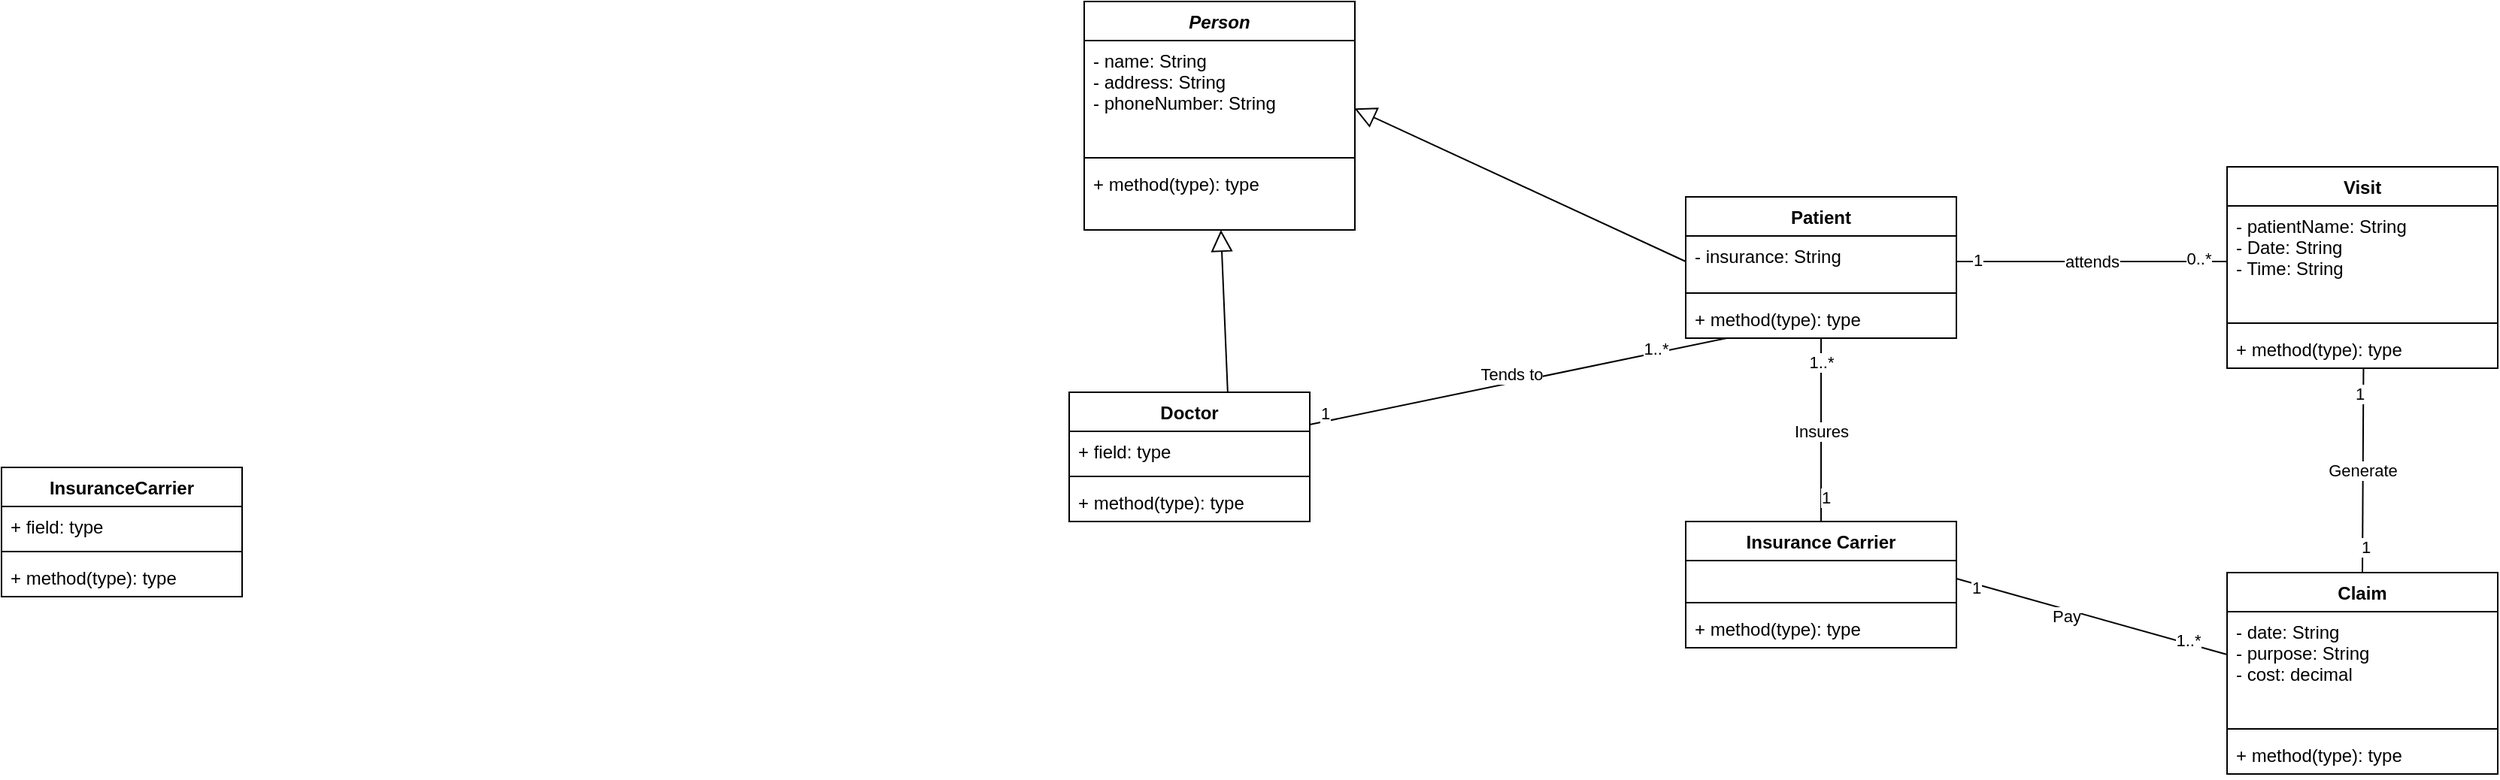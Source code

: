 <mxfile version="15.5.2" type="github">
  <diagram id="jbz8SORh-T-von_d11T7" name="Page-1">
    <mxGraphModel dx="2048" dy="575" grid="1" gridSize="10" guides="1" tooltips="1" connect="1" arrows="1" fold="1" page="1" pageScale="1" pageWidth="827" pageHeight="1169" math="0" shadow="0">
      <root>
        <mxCell id="0" />
        <mxCell id="1" parent="0" />
        <mxCell id="KOv9rOjFbUxxILJx4ASo-1" value="Patient" style="swimlane;fontStyle=1;align=center;verticalAlign=top;childLayout=stackLayout;horizontal=1;startSize=26;horizontalStack=0;resizeParent=1;resizeParentMax=0;resizeLast=0;collapsible=1;marginBottom=0;" vertex="1" parent="1">
          <mxGeometry x="1010" y="130" width="180" height="94" as="geometry" />
        </mxCell>
        <mxCell id="KOv9rOjFbUxxILJx4ASo-2" value="- insurance: String &#xa;" style="text;strokeColor=none;fillColor=none;align=left;verticalAlign=top;spacingLeft=4;spacingRight=4;overflow=hidden;rotatable=0;points=[[0,0.5],[1,0.5]];portConstraint=eastwest;" vertex="1" parent="KOv9rOjFbUxxILJx4ASo-1">
          <mxGeometry y="26" width="180" height="34" as="geometry" />
        </mxCell>
        <mxCell id="KOv9rOjFbUxxILJx4ASo-3" value="" style="line;strokeWidth=1;fillColor=none;align=left;verticalAlign=middle;spacingTop=-1;spacingLeft=3;spacingRight=3;rotatable=0;labelPosition=right;points=[];portConstraint=eastwest;" vertex="1" parent="KOv9rOjFbUxxILJx4ASo-1">
          <mxGeometry y="60" width="180" height="8" as="geometry" />
        </mxCell>
        <mxCell id="KOv9rOjFbUxxILJx4ASo-4" value="+ method(type): type" style="text;strokeColor=none;fillColor=none;align=left;verticalAlign=top;spacingLeft=4;spacingRight=4;overflow=hidden;rotatable=0;points=[[0,0.5],[1,0.5]];portConstraint=eastwest;" vertex="1" parent="KOv9rOjFbUxxILJx4ASo-1">
          <mxGeometry y="68" width="180" height="26" as="geometry" />
        </mxCell>
        <mxCell id="KOv9rOjFbUxxILJx4ASo-5" value="InsuranceCarrier" style="swimlane;fontStyle=1;align=center;verticalAlign=top;childLayout=stackLayout;horizontal=1;startSize=26;horizontalStack=0;resizeParent=1;resizeParentMax=0;resizeLast=0;collapsible=1;marginBottom=0;" vertex="1" parent="1">
          <mxGeometry x="-110" y="310" width="160" height="86" as="geometry" />
        </mxCell>
        <mxCell id="KOv9rOjFbUxxILJx4ASo-6" value="+ field: type" style="text;strokeColor=none;fillColor=none;align=left;verticalAlign=top;spacingLeft=4;spacingRight=4;overflow=hidden;rotatable=0;points=[[0,0.5],[1,0.5]];portConstraint=eastwest;" vertex="1" parent="KOv9rOjFbUxxILJx4ASo-5">
          <mxGeometry y="26" width="160" height="26" as="geometry" />
        </mxCell>
        <mxCell id="KOv9rOjFbUxxILJx4ASo-7" value="" style="line;strokeWidth=1;fillColor=none;align=left;verticalAlign=middle;spacingTop=-1;spacingLeft=3;spacingRight=3;rotatable=0;labelPosition=right;points=[];portConstraint=eastwest;" vertex="1" parent="KOv9rOjFbUxxILJx4ASo-5">
          <mxGeometry y="52" width="160" height="8" as="geometry" />
        </mxCell>
        <mxCell id="KOv9rOjFbUxxILJx4ASo-8" value="+ method(type): type" style="text;strokeColor=none;fillColor=none;align=left;verticalAlign=top;spacingLeft=4;spacingRight=4;overflow=hidden;rotatable=0;points=[[0,0.5],[1,0.5]];portConstraint=eastwest;" vertex="1" parent="KOv9rOjFbUxxILJx4ASo-5">
          <mxGeometry y="60" width="160" height="26" as="geometry" />
        </mxCell>
        <mxCell id="KOv9rOjFbUxxILJx4ASo-17" value="Doctor" style="swimlane;fontStyle=1;align=center;verticalAlign=top;childLayout=stackLayout;horizontal=1;startSize=26;horizontalStack=0;resizeParent=1;resizeParentMax=0;resizeLast=0;collapsible=1;marginBottom=0;" vertex="1" parent="1">
          <mxGeometry x="600" y="260" width="160" height="86" as="geometry" />
        </mxCell>
        <mxCell id="KOv9rOjFbUxxILJx4ASo-18" value="+ field: type" style="text;strokeColor=none;fillColor=none;align=left;verticalAlign=top;spacingLeft=4;spacingRight=4;overflow=hidden;rotatable=0;points=[[0,0.5],[1,0.5]];portConstraint=eastwest;" vertex="1" parent="KOv9rOjFbUxxILJx4ASo-17">
          <mxGeometry y="26" width="160" height="26" as="geometry" />
        </mxCell>
        <mxCell id="KOv9rOjFbUxxILJx4ASo-19" value="" style="line;strokeWidth=1;fillColor=none;align=left;verticalAlign=middle;spacingTop=-1;spacingLeft=3;spacingRight=3;rotatable=0;labelPosition=right;points=[];portConstraint=eastwest;" vertex="1" parent="KOv9rOjFbUxxILJx4ASo-17">
          <mxGeometry y="52" width="160" height="8" as="geometry" />
        </mxCell>
        <mxCell id="KOv9rOjFbUxxILJx4ASo-20" value="+ method(type): type" style="text;strokeColor=none;fillColor=none;align=left;verticalAlign=top;spacingLeft=4;spacingRight=4;overflow=hidden;rotatable=0;points=[[0,0.5],[1,0.5]];portConstraint=eastwest;" vertex="1" parent="KOv9rOjFbUxxILJx4ASo-17">
          <mxGeometry y="60" width="160" height="26" as="geometry" />
        </mxCell>
        <mxCell id="KOv9rOjFbUxxILJx4ASo-24" value="Person" style="swimlane;fontStyle=3;align=center;verticalAlign=top;childLayout=stackLayout;horizontal=1;startSize=26;horizontalStack=0;resizeParent=1;resizeParentMax=0;resizeLast=0;collapsible=1;marginBottom=0;" vertex="1" parent="1">
          <mxGeometry x="610" width="180" height="152" as="geometry" />
        </mxCell>
        <mxCell id="KOv9rOjFbUxxILJx4ASo-25" value="- name: String&#xa;- address: String&#xa;- phoneNumber: String&#xa;" style="text;strokeColor=none;fillColor=none;align=left;verticalAlign=top;spacingLeft=4;spacingRight=4;overflow=hidden;rotatable=0;points=[[0,0.5],[1,0.5]];portConstraint=eastwest;" vertex="1" parent="KOv9rOjFbUxxILJx4ASo-24">
          <mxGeometry y="26" width="180" height="74" as="geometry" />
        </mxCell>
        <mxCell id="KOv9rOjFbUxxILJx4ASo-26" value="" style="line;strokeWidth=1;fillColor=none;align=left;verticalAlign=middle;spacingTop=-1;spacingLeft=3;spacingRight=3;rotatable=0;labelPosition=right;points=[];portConstraint=eastwest;" vertex="1" parent="KOv9rOjFbUxxILJx4ASo-24">
          <mxGeometry y="100" width="180" height="8" as="geometry" />
        </mxCell>
        <mxCell id="KOv9rOjFbUxxILJx4ASo-27" value="+ method(type): type" style="text;strokeColor=none;fillColor=none;align=left;verticalAlign=top;spacingLeft=4;spacingRight=4;overflow=hidden;rotatable=0;points=[[0,0.5],[1,0.5]];portConstraint=eastwest;" vertex="1" parent="KOv9rOjFbUxxILJx4ASo-24">
          <mxGeometry y="108" width="180" height="44" as="geometry" />
        </mxCell>
        <mxCell id="KOv9rOjFbUxxILJx4ASo-28" value="" style="endArrow=block;endFill=0;endSize=12;html=1;rounded=0;exitX=0;exitY=0.5;exitDx=0;exitDy=0;entryX=0.998;entryY=0.61;entryDx=0;entryDy=0;entryPerimeter=0;" edge="1" parent="1" source="KOv9rOjFbUxxILJx4ASo-2" target="KOv9rOjFbUxxILJx4ASo-25">
          <mxGeometry width="160" relative="1" as="geometry">
            <mxPoint x="280" y="280" as="sourcePoint" />
            <mxPoint x="440" y="280" as="targetPoint" />
          </mxGeometry>
        </mxCell>
        <mxCell id="KOv9rOjFbUxxILJx4ASo-29" value="" style="endArrow=block;endFill=0;endSize=12;html=1;rounded=0;exitX=0.659;exitY=0.006;exitDx=0;exitDy=0;exitPerimeter=0;" edge="1" parent="1" source="KOv9rOjFbUxxILJx4ASo-17" target="KOv9rOjFbUxxILJx4ASo-27">
          <mxGeometry width="160" relative="1" as="geometry">
            <mxPoint x="630.0" y="212.0" as="sourcePoint" />
            <mxPoint x="720.0" y="152" as="targetPoint" />
          </mxGeometry>
        </mxCell>
        <mxCell id="KOv9rOjFbUxxILJx4ASo-30" style="edgeStyle=none;rounded=0;orthogonalLoop=1;jettySize=auto;html=1;exitX=1;exitY=0.25;exitDx=0;exitDy=0;endArrow=none;endFill=0;" edge="1" parent="1" source="KOv9rOjFbUxxILJx4ASo-17" target="KOv9rOjFbUxxILJx4ASo-4">
          <mxGeometry relative="1" as="geometry" />
        </mxCell>
        <mxCell id="KOv9rOjFbUxxILJx4ASo-31" value="1..*" style="edgeLabel;html=1;align=center;verticalAlign=middle;resizable=0;points=[];" vertex="1" connectable="0" parent="KOv9rOjFbUxxILJx4ASo-30">
          <mxGeometry x="0.428" relative="1" as="geometry">
            <mxPoint x="32" y="-10" as="offset" />
          </mxGeometry>
        </mxCell>
        <mxCell id="KOv9rOjFbUxxILJx4ASo-32" value="1" style="edgeLabel;html=1;align=center;verticalAlign=middle;resizable=0;points=[];" vertex="1" connectable="0" parent="1">
          <mxGeometry x="720.002" y="210.004" as="geometry">
            <mxPoint x="50" y="64" as="offset" />
          </mxGeometry>
        </mxCell>
        <mxCell id="KOv9rOjFbUxxILJx4ASo-33" value="Tends to" style="edgeLabel;html=1;align=center;verticalAlign=middle;resizable=0;points=[];" vertex="1" connectable="0" parent="1">
          <mxGeometry x="450.002" y="170.004" as="geometry">
            <mxPoint x="444" y="78" as="offset" />
          </mxGeometry>
        </mxCell>
        <mxCell id="KOv9rOjFbUxxILJx4ASo-38" style="edgeStyle=none;rounded=0;orthogonalLoop=1;jettySize=auto;html=1;exitX=0.5;exitY=0;exitDx=0;exitDy=0;endArrow=none;endFill=0;" edge="1" parent="1" source="KOv9rOjFbUxxILJx4ASo-34" target="KOv9rOjFbUxxILJx4ASo-4">
          <mxGeometry relative="1" as="geometry" />
        </mxCell>
        <mxCell id="KOv9rOjFbUxxILJx4ASo-39" value="Insures" style="edgeLabel;html=1;align=center;verticalAlign=middle;resizable=0;points=[];" vertex="1" connectable="0" parent="KOv9rOjFbUxxILJx4ASo-38">
          <mxGeometry x="0.771" y="2" relative="1" as="geometry">
            <mxPoint x="2" y="48" as="offset" />
          </mxGeometry>
        </mxCell>
        <mxCell id="KOv9rOjFbUxxILJx4ASo-34" value="Insurance Carrier" style="swimlane;fontStyle=1;align=center;verticalAlign=top;childLayout=stackLayout;horizontal=1;startSize=26;horizontalStack=0;resizeParent=1;resizeParentMax=0;resizeLast=0;collapsible=1;marginBottom=0;" vertex="1" parent="1">
          <mxGeometry x="1010" y="346" width="180" height="84" as="geometry" />
        </mxCell>
        <mxCell id="KOv9rOjFbUxxILJx4ASo-35" value=" &#xa;&#xa;&#xa;" style="text;strokeColor=none;fillColor=none;align=left;verticalAlign=top;spacingLeft=4;spacingRight=4;overflow=hidden;rotatable=0;points=[[0,0.5],[1,0.5]];portConstraint=eastwest;" vertex="1" parent="KOv9rOjFbUxxILJx4ASo-34">
          <mxGeometry y="26" width="180" height="24" as="geometry" />
        </mxCell>
        <mxCell id="KOv9rOjFbUxxILJx4ASo-36" value="" style="line;strokeWidth=1;fillColor=none;align=left;verticalAlign=middle;spacingTop=-1;spacingLeft=3;spacingRight=3;rotatable=0;labelPosition=right;points=[];portConstraint=eastwest;" vertex="1" parent="KOv9rOjFbUxxILJx4ASo-34">
          <mxGeometry y="50" width="180" height="8" as="geometry" />
        </mxCell>
        <mxCell id="KOv9rOjFbUxxILJx4ASo-37" value="+ method(type): type" style="text;strokeColor=none;fillColor=none;align=left;verticalAlign=top;spacingLeft=4;spacingRight=4;overflow=hidden;rotatable=0;points=[[0,0.5],[1,0.5]];portConstraint=eastwest;" vertex="1" parent="KOv9rOjFbUxxILJx4ASo-34">
          <mxGeometry y="58" width="180" height="26" as="geometry" />
        </mxCell>
        <mxCell id="KOv9rOjFbUxxILJx4ASo-40" value="1..*" style="edgeLabel;html=1;align=center;verticalAlign=middle;resizable=0;points=[];" vertex="1" connectable="0" parent="1">
          <mxGeometry x="1100.0" y="240.005" as="geometry" />
        </mxCell>
        <mxCell id="KOv9rOjFbUxxILJx4ASo-41" value="1" style="edgeLabel;html=1;align=center;verticalAlign=middle;resizable=0;points=[];" vertex="1" connectable="0" parent="1">
          <mxGeometry x="1110.0" y="330.005" as="geometry">
            <mxPoint x="-7" as="offset" />
          </mxGeometry>
        </mxCell>
        <mxCell id="KOv9rOjFbUxxILJx4ASo-42" value="Visit" style="swimlane;fontStyle=1;align=center;verticalAlign=top;childLayout=stackLayout;horizontal=1;startSize=26;horizontalStack=0;resizeParent=1;resizeParentMax=0;resizeLast=0;collapsible=1;marginBottom=0;" vertex="1" parent="1">
          <mxGeometry x="1370" y="110" width="180" height="134" as="geometry" />
        </mxCell>
        <mxCell id="KOv9rOjFbUxxILJx4ASo-43" value="- patientName: String&#xa;- Date: String&#xa;- Time: String" style="text;strokeColor=none;fillColor=none;align=left;verticalAlign=top;spacingLeft=4;spacingRight=4;overflow=hidden;rotatable=0;points=[[0,0.5],[1,0.5]];portConstraint=eastwest;" vertex="1" parent="KOv9rOjFbUxxILJx4ASo-42">
          <mxGeometry y="26" width="180" height="74" as="geometry" />
        </mxCell>
        <mxCell id="KOv9rOjFbUxxILJx4ASo-44" value="" style="line;strokeWidth=1;fillColor=none;align=left;verticalAlign=middle;spacingTop=-1;spacingLeft=3;spacingRight=3;rotatable=0;labelPosition=right;points=[];portConstraint=eastwest;" vertex="1" parent="KOv9rOjFbUxxILJx4ASo-42">
          <mxGeometry y="100" width="180" height="8" as="geometry" />
        </mxCell>
        <mxCell id="KOv9rOjFbUxxILJx4ASo-45" value="+ method(type): type" style="text;strokeColor=none;fillColor=none;align=left;verticalAlign=top;spacingLeft=4;spacingRight=4;overflow=hidden;rotatable=0;points=[[0,0.5],[1,0.5]];portConstraint=eastwest;" vertex="1" parent="KOv9rOjFbUxxILJx4ASo-42">
          <mxGeometry y="108" width="180" height="26" as="geometry" />
        </mxCell>
        <mxCell id="KOv9rOjFbUxxILJx4ASo-51" value="attends" style="edgeStyle=none;rounded=0;orthogonalLoop=1;jettySize=auto;html=1;exitX=1;exitY=0.5;exitDx=0;exitDy=0;endArrow=none;endFill=0;" edge="1" parent="1" source="KOv9rOjFbUxxILJx4ASo-2" target="KOv9rOjFbUxxILJx4ASo-43">
          <mxGeometry relative="1" as="geometry" />
        </mxCell>
        <mxCell id="KOv9rOjFbUxxILJx4ASo-53" value="Insures" style="edgeLabel;html=1;align=center;verticalAlign=middle;resizable=0;points=[];" vertex="1" connectable="0" parent="1">
          <mxGeometry x="1100.0" y="285.765" as="geometry" />
        </mxCell>
        <mxCell id="KOv9rOjFbUxxILJx4ASo-54" value="1" style="edgeLabel;html=1;align=center;verticalAlign=middle;resizable=0;points=[];" vertex="1" connectable="0" parent="1">
          <mxGeometry x="1230.0" y="177.005" as="geometry">
            <mxPoint x="-26" y="-5" as="offset" />
          </mxGeometry>
        </mxCell>
        <mxCell id="KOv9rOjFbUxxILJx4ASo-55" value="0..*" style="edgeLabel;html=1;align=center;verticalAlign=middle;resizable=0;points=[];" vertex="1" connectable="0" parent="1">
          <mxGeometry x="1200.0" y="310.005" as="geometry">
            <mxPoint x="151" y="-139" as="offset" />
          </mxGeometry>
        </mxCell>
        <mxCell id="KOv9rOjFbUxxILJx4ASo-60" value="Generate" style="edgeStyle=none;rounded=0;orthogonalLoop=1;jettySize=auto;html=1;exitX=0.5;exitY=0;exitDx=0;exitDy=0;entryX=0.504;entryY=1.011;entryDx=0;entryDy=0;entryPerimeter=0;endArrow=none;endFill=0;" edge="1" parent="1" source="KOv9rOjFbUxxILJx4ASo-56" target="KOv9rOjFbUxxILJx4ASo-45">
          <mxGeometry relative="1" as="geometry" />
        </mxCell>
        <mxCell id="KOv9rOjFbUxxILJx4ASo-65" value="1" style="edgeLabel;html=1;align=center;verticalAlign=middle;resizable=0;points=[];" vertex="1" connectable="0" parent="KOv9rOjFbUxxILJx4ASo-60">
          <mxGeometry x="0.764" y="3" relative="1" as="geometry">
            <mxPoint as="offset" />
          </mxGeometry>
        </mxCell>
        <mxCell id="KOv9rOjFbUxxILJx4ASo-66" value="1" style="edgeLabel;html=1;align=center;verticalAlign=middle;resizable=0;points=[];" vertex="1" connectable="0" parent="KOv9rOjFbUxxILJx4ASo-60">
          <mxGeometry x="-0.744" y="-2" relative="1" as="geometry">
            <mxPoint as="offset" />
          </mxGeometry>
        </mxCell>
        <mxCell id="KOv9rOjFbUxxILJx4ASo-56" value="Claim" style="swimlane;fontStyle=1;align=center;verticalAlign=top;childLayout=stackLayout;horizontal=1;startSize=26;horizontalStack=0;resizeParent=1;resizeParentMax=0;resizeLast=0;collapsible=1;marginBottom=0;" vertex="1" parent="1">
          <mxGeometry x="1370" y="380" width="180" height="134" as="geometry" />
        </mxCell>
        <mxCell id="KOv9rOjFbUxxILJx4ASo-57" value="- date: String&#xa;- purpose: String&#xa;- cost: decimal &#xa;&#xa;&#xa;" style="text;strokeColor=none;fillColor=none;align=left;verticalAlign=top;spacingLeft=4;spacingRight=4;overflow=hidden;rotatable=0;points=[[0,0.5],[1,0.5]];portConstraint=eastwest;" vertex="1" parent="KOv9rOjFbUxxILJx4ASo-56">
          <mxGeometry y="26" width="180" height="74" as="geometry" />
        </mxCell>
        <mxCell id="KOv9rOjFbUxxILJx4ASo-58" value="" style="line;strokeWidth=1;fillColor=none;align=left;verticalAlign=middle;spacingTop=-1;spacingLeft=3;spacingRight=3;rotatable=0;labelPosition=right;points=[];portConstraint=eastwest;" vertex="1" parent="KOv9rOjFbUxxILJx4ASo-56">
          <mxGeometry y="100" width="180" height="8" as="geometry" />
        </mxCell>
        <mxCell id="KOv9rOjFbUxxILJx4ASo-59" value="+ method(type): type" style="text;strokeColor=none;fillColor=none;align=left;verticalAlign=top;spacingLeft=4;spacingRight=4;overflow=hidden;rotatable=0;points=[[0,0.5],[1,0.5]];portConstraint=eastwest;" vertex="1" parent="KOv9rOjFbUxxILJx4ASo-56">
          <mxGeometry y="108" width="180" height="26" as="geometry" />
        </mxCell>
        <mxCell id="KOv9rOjFbUxxILJx4ASo-67" style="edgeStyle=none;rounded=0;orthogonalLoop=1;jettySize=auto;html=1;exitX=1;exitY=0.5;exitDx=0;exitDy=0;entryX=-0.003;entryY=0.384;entryDx=0;entryDy=0;entryPerimeter=0;endArrow=none;endFill=0;" edge="1" parent="1" source="KOv9rOjFbUxxILJx4ASo-35" target="KOv9rOjFbUxxILJx4ASo-57">
          <mxGeometry relative="1" as="geometry" />
        </mxCell>
        <mxCell id="KOv9rOjFbUxxILJx4ASo-68" value="1..*" style="edgeLabel;html=1;align=center;verticalAlign=middle;resizable=0;points=[];" vertex="1" connectable="0" parent="KOv9rOjFbUxxILJx4ASo-67">
          <mxGeometry x="0.705" y="2" relative="1" as="geometry">
            <mxPoint as="offset" />
          </mxGeometry>
        </mxCell>
        <mxCell id="KOv9rOjFbUxxILJx4ASo-69" value="1" style="edgeLabel;html=1;align=center;verticalAlign=middle;resizable=0;points=[];" vertex="1" connectable="0" parent="KOv9rOjFbUxxILJx4ASo-67">
          <mxGeometry x="-0.856" y="-2" relative="1" as="geometry">
            <mxPoint as="offset" />
          </mxGeometry>
        </mxCell>
        <mxCell id="KOv9rOjFbUxxILJx4ASo-70" value="Pay" style="edgeLabel;html=1;align=center;verticalAlign=middle;resizable=0;points=[];" vertex="1" connectable="0" parent="KOv9rOjFbUxxILJx4ASo-67">
          <mxGeometry x="-0.181" y="-4" relative="1" as="geometry">
            <mxPoint as="offset" />
          </mxGeometry>
        </mxCell>
      </root>
    </mxGraphModel>
  </diagram>
</mxfile>
